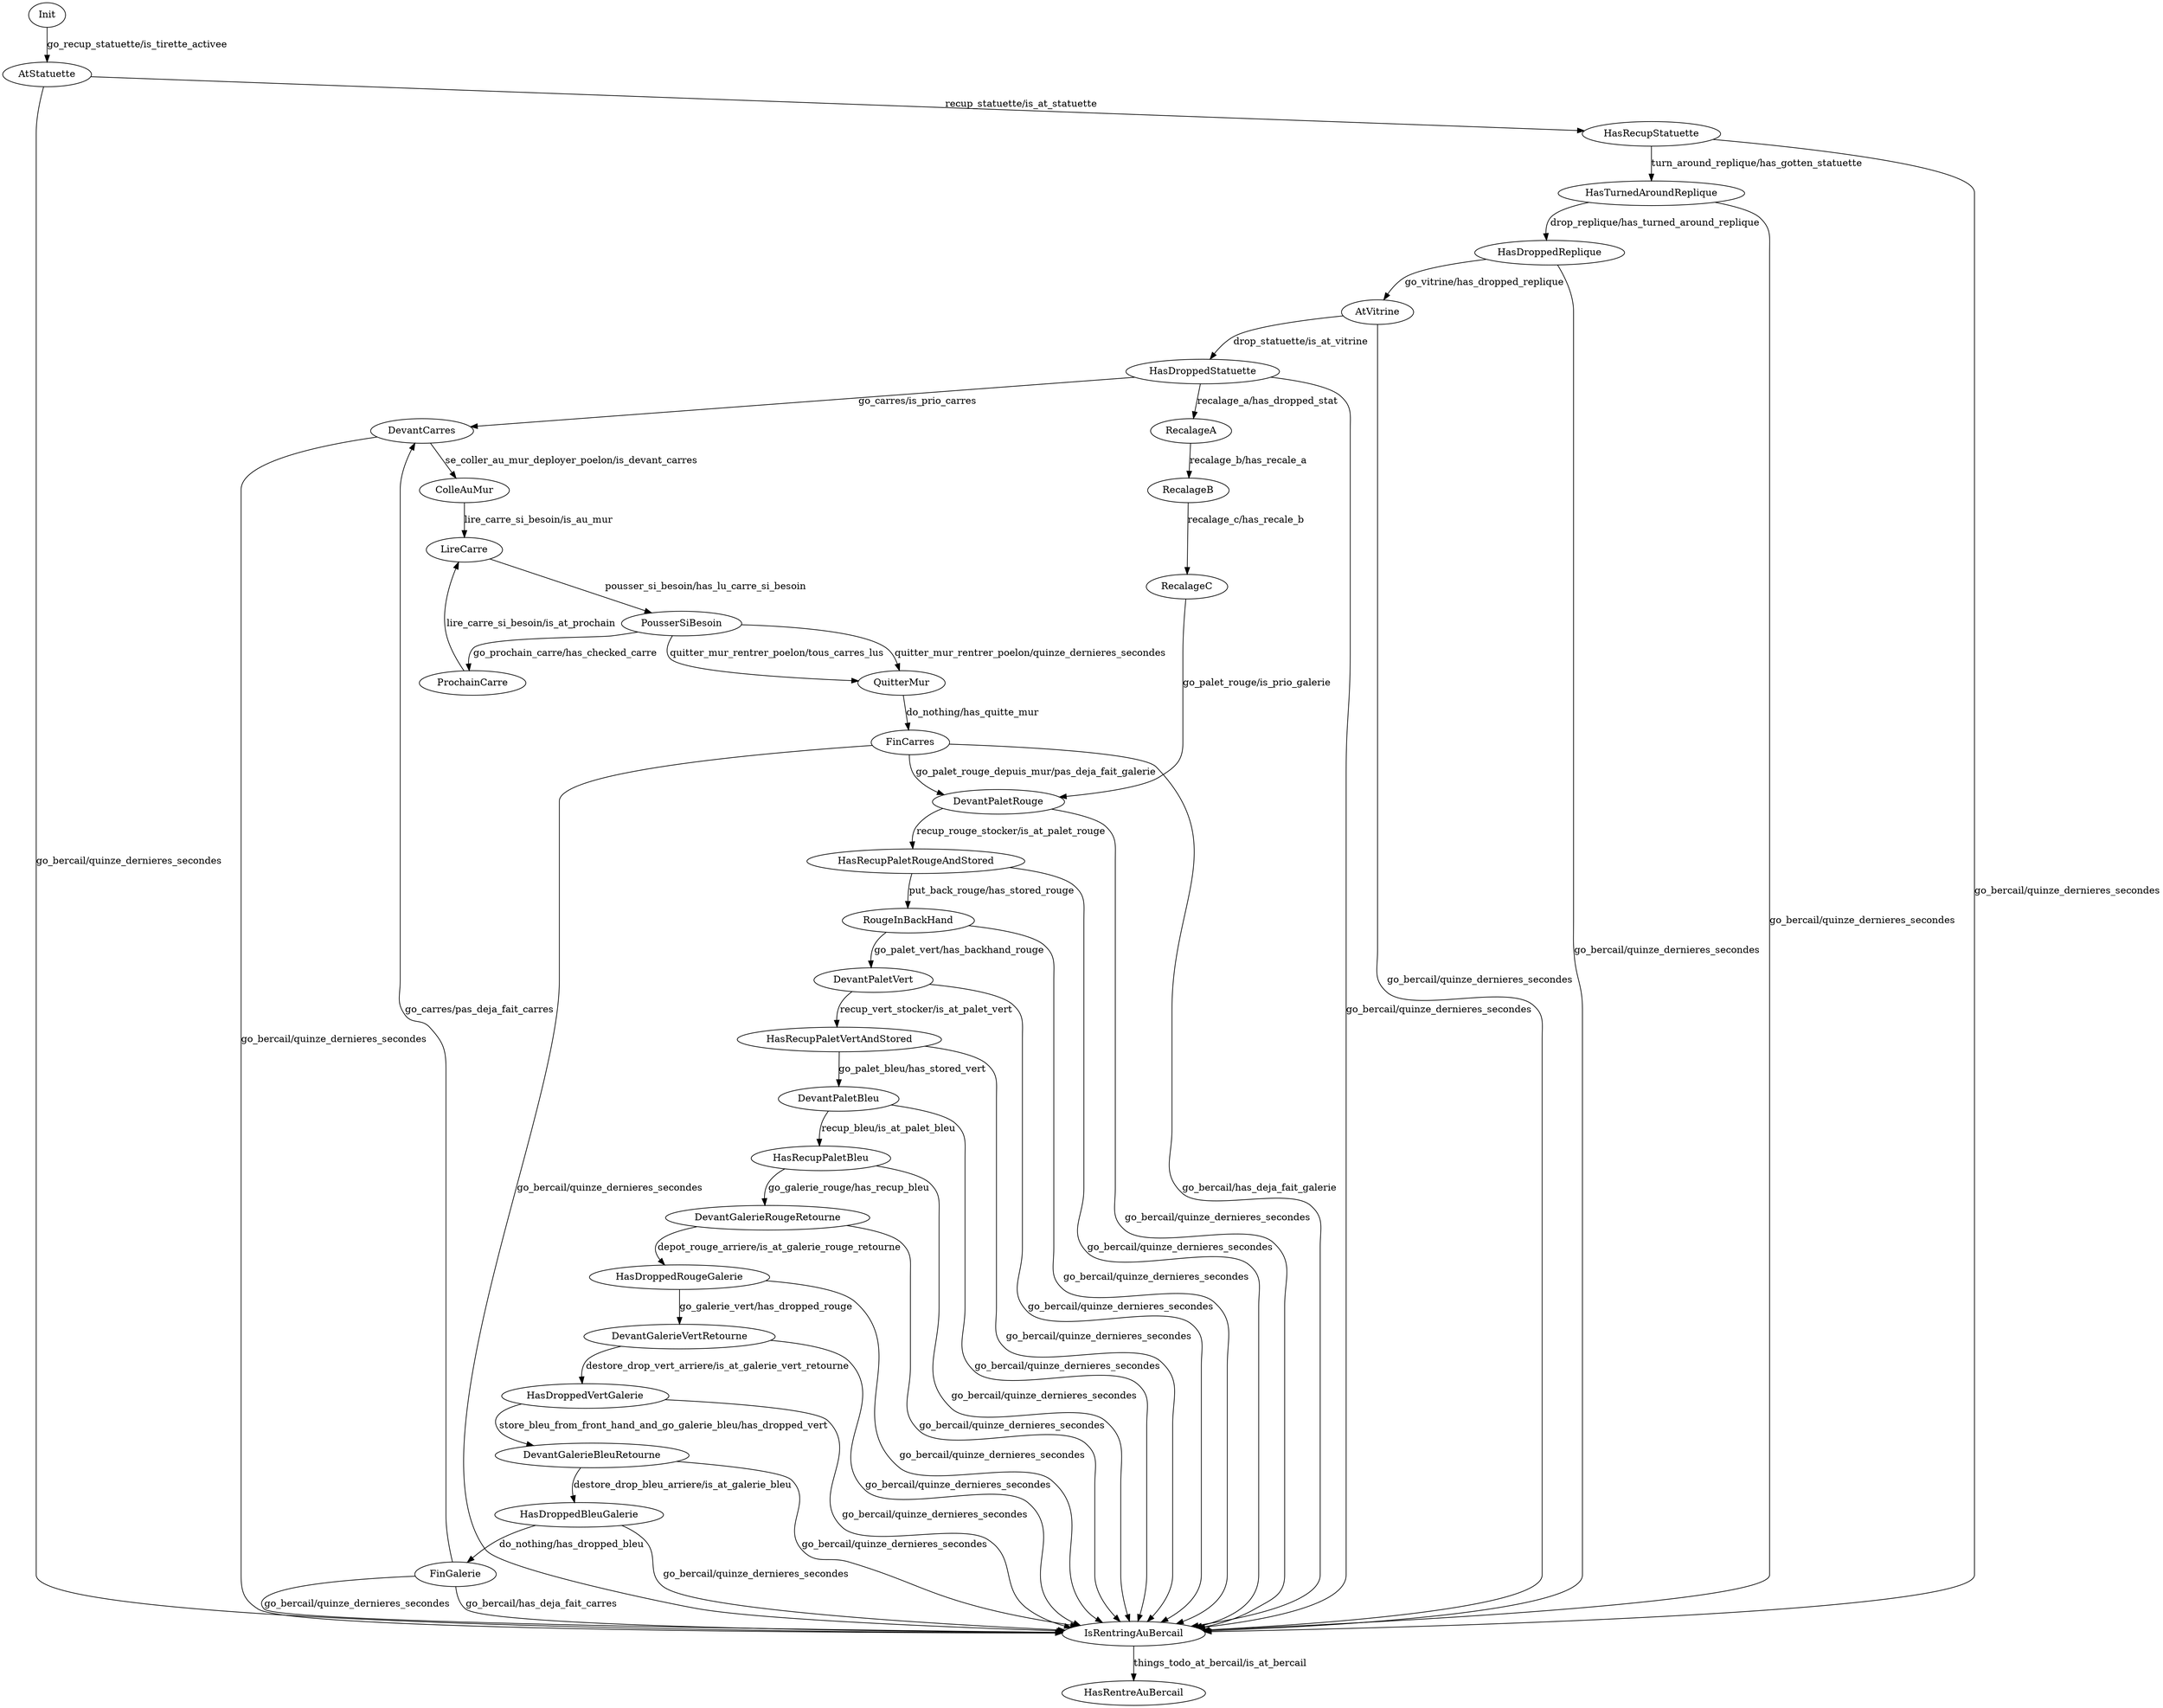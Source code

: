 //init Init
digraph EnacStrat {
    Init [comment="on_init"]
    //retour au bercail en cas de pb de temps
    {AtStatuette HasRecupStatuette HasTurnedAroundReplique HasDroppedReplique AtVitrine HasDroppedStatuette
        DevantPaletRouge HasRecupPaletRougeAndStored RougeInBackHand DevantPaletVert HasRecupPaletVertAndStored DevantPaletBleu HasRecupPaletBleu
        DevantGalerieRougeRetourne HasDroppedRougeGalerie DevantGalerieVertRetourne HasDroppedVertGalerie DevantGalerieBleuRetourne HasDroppedBleuGalerie FinGalerie
        DevantCarres FinCarres
    } -> IsRentringAuBercail
        [label="go_bercail/quinze_dernieres_secondes"]
    
    PousserSiBesoin -> QuitterMur
        [label="quitter_mur_rentrer_poelon/quinze_dernieres_secondes"]
    
    IsRentringAuBercail -> HasRentreAuBercail [label="things_todo_at_bercail/is_at_bercail"]

    //sequence: depot de la replique et recuperation de la statuette
    Init -> AtStatuette
        [label="go_recup_statuette/is_tirette_activee"]
    AtStatuette -> HasRecupStatuette
        [label="recup_statuette/is_at_statuette"]
    HasRecupStatuette -> HasTurnedAroundReplique
        [label="turn_around_replique/has_gotten_statuette"]
    HasTurnedAroundReplique -> HasDroppedReplique
        [label="drop_replique/has_turned_around_replique"]
    HasDroppedReplique -> AtVitrine
        [label="go_vitrine/has_dropped_replique"]
    AtVitrine -> HasDroppedStatuette
        [label="drop_statuette/is_at_vitrine"]

    HasDroppedStatuette -> RecalageA
        [label="recalage_a/has_dropped_stat"]

    RecalageA -> RecalageB
        [label="recalage_b/has_recale_a"]
    
    RecalageB -> RecalageC
        [label="recalage_c/has_recale_b"]
    
    //sequence: recuperation des palets et depot sur la galerie
    //recuperation des 3 palets
    RecalageC -> DevantPaletRouge
        [label="go_palet_rouge/is_prio_galerie"]
        //is_prio_galerie qui fait aussi is_recale_c

    DevantPaletRouge -> HasRecupPaletRougeAndStored
        [label="recup_rouge_stocker/is_at_palet_rouge"]
    HasRecupPaletRougeAndStored -> RougeInBackHand
        [label="put_back_rouge/has_stored_rouge"]
    RougeInBackHand -> DevantPaletVert
        [label="go_palet_vert/has_backhand_rouge"]
    DevantPaletVert -> HasRecupPaletVertAndStored
        [label="recup_vert_stocker/is_at_palet_vert"]
    HasRecupPaletVertAndStored -> DevantPaletBleu
        [label="go_palet_bleu/has_stored_vert"]
    DevantPaletBleu -> HasRecupPaletBleu
        [label="recup_bleu/is_at_palet_bleu"]
    //depot des palets sur la galerie
    HasRecupPaletBleu -> DevantGalerieRougeRetourne
        [label="go_galerie_rouge/has_recup_bleu"]
    DevantGalerieRougeRetourne -> HasDroppedRougeGalerie
        [label="depot_rouge_arriere/is_at_galerie_rouge_retourne"]
    HasDroppedRougeGalerie -> DevantGalerieVertRetourne
        [label="go_galerie_vert/has_dropped_rouge"]
    DevantGalerieVertRetourne -> HasDroppedVertGalerie
        [label="destore_drop_vert_arriere/is_at_galerie_vert_retourne"]
    HasDroppedVertGalerie -> DevantGalerieBleuRetourne
        [label="store_bleu_from_front_hand_and_go_galerie_bleu/has_dropped_vert"]
    DevantGalerieBleuRetourne -> HasDroppedBleuGalerie
        [label="destore_drop_bleu_arriere/is_at_galerie_bleu"]
    HasDroppedBleuGalerie -> FinGalerie
        [label="do_nothing/has_dropped_bleu"]

    FinGalerie -> DevantCarres
        [label="go_carres/pas_deja_fait_carres"]
    FinGalerie -> IsRentringAuBercail
        [label="go_bercail/has_deja_fait_carres"]
    

    //sequence: carres de fouille
    HasDroppedStatuette -> DevantCarres
        [label="go_carres/is_prio_carres"]
    DevantCarres -> ColleAuMur
        [label="se_coller_au_mur_deployer_poelon/is_devant_carres"]
    ColleAuMur -> LireCarre
        [label="lire_carre_si_besoin/is_au_mur"]
    LireCarre -> PousserSiBesoin
        [label="pousser_si_besoin/has_lu_carre_si_besoin"]
    PousserSiBesoin -> QuitterMur
        [label="quitter_mur_rentrer_poelon/tous_carres_lus"]
    PousserSiBesoin -> ProchainCarre
        [label="go_prochain_carre/has_checked_carre"]
    ProchainCarre -> LireCarre
        [label="lire_carre_si_besoin/is_at_prochain"]
    QuitterMur -> FinCarres
        [label="do_nothing/has_quitte_mur"]
    
    FinCarres -> IsRentringAuBercail
        [label="go_bercail/has_deja_fait_galerie"]
    FinCarres -> DevantPaletRouge
        [label="go_palet_rouge_depuis_mur/pas_deja_fait_galerie"]
}